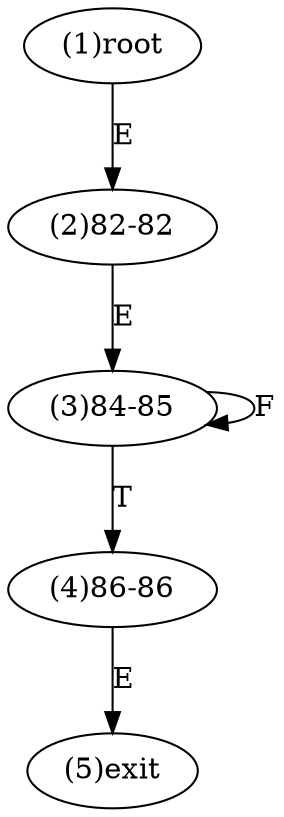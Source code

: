 digraph "" { 
1[ label="(1)root"];
2[ label="(2)82-82"];
3[ label="(3)84-85"];
4[ label="(4)86-86"];
5[ label="(5)exit"];
1->2[ label="E"];
2->3[ label="E"];
3->3[ label="F"];
3->4[ label="T"];
4->5[ label="E"];
}